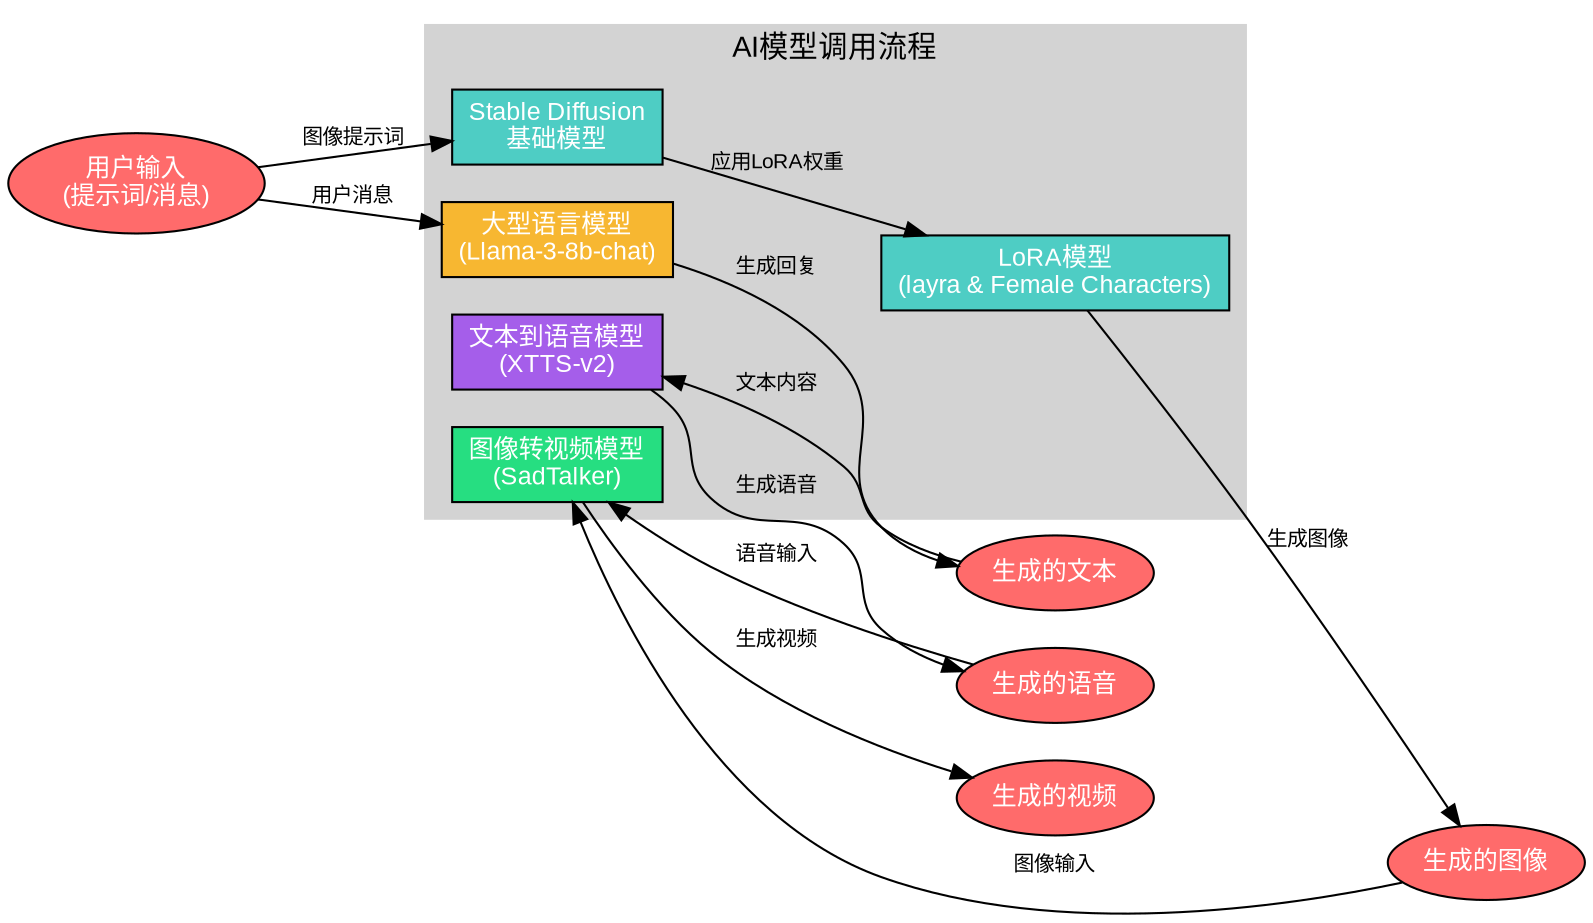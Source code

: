 digraph G {
    rankdir=LR;
    node [shape=box, style=filled, fillcolor=lightblue, fontname="Arial", fontsize=12];
    edge [fontname="Arial", fontsize=10];
    
    // 输入节点
    Input [label="用户输入\n(提示词/消息)", shape=ellipse, fillcolor="#ff6b6b", fontcolor=white];
    
    // 模型节点
    subgraph cluster_models {
        label="AI模型调用流程";
        style=filled;
        color=lightgrey;
        fontname="Arial";
        fontsize=14;
        
        // 图像生成模型
        SD [label="Stable Diffusion\n基础模型", fillcolor="#4ecdc4", fontcolor=white];
        LoRA [label="LoRA模型\n(layra & Female Characters)", fillcolor="#4ecdc4", fontcolor=white];
        
        // 对话模型
        LLM [label="大型语言模型\n(Llama-3-8b-chat)", fillcolor="#f7b731", fontcolor=white];
        
        // 语音模型
        TTS [label="文本到语音模型\n(XTTS-v2)", fillcolor="#a55eea", fontcolor=white];
        
        // 视频模型
        VideoGen [label="图像转视频模型\n(SadTalker)", fillcolor="#26de81", fontcolor=white];
    }
    
    // 输出节点
    ImageOutput [label="生成的图像", shape=ellipse, fillcolor="#ff6b6b", fontcolor=white];
    TextOutput [label="生成的文本", shape=ellipse, fillcolor="#ff6b6b", fontcolor=white];
    VoiceOutput [label="生成的语音", shape=ellipse, fillcolor="#ff6b6b", fontcolor=white];
    VideoOutput [label="生成的视频", shape=ellipse, fillcolor="#ff6b6b", fontcolor=white];
    
    // 连接
    Input -> SD [label="图像提示词"];
    SD -> LoRA [label="应用LoRA权重"];
    LoRA -> ImageOutput [label="生成图像"];
    
    Input -> LLM [label="用户消息"];
    LLM -> TextOutput [label="生成回复"];
    
    TextOutput -> TTS [label="文本内容"];
    TTS -> VoiceOutput [label="生成语音"];
    
    ImageOutput -> VideoGen [label="图像输入"];
    VoiceOutput -> VideoGen [label="语音输入"];
    VideoGen -> VideoOutput [label="生成视频"];
}
